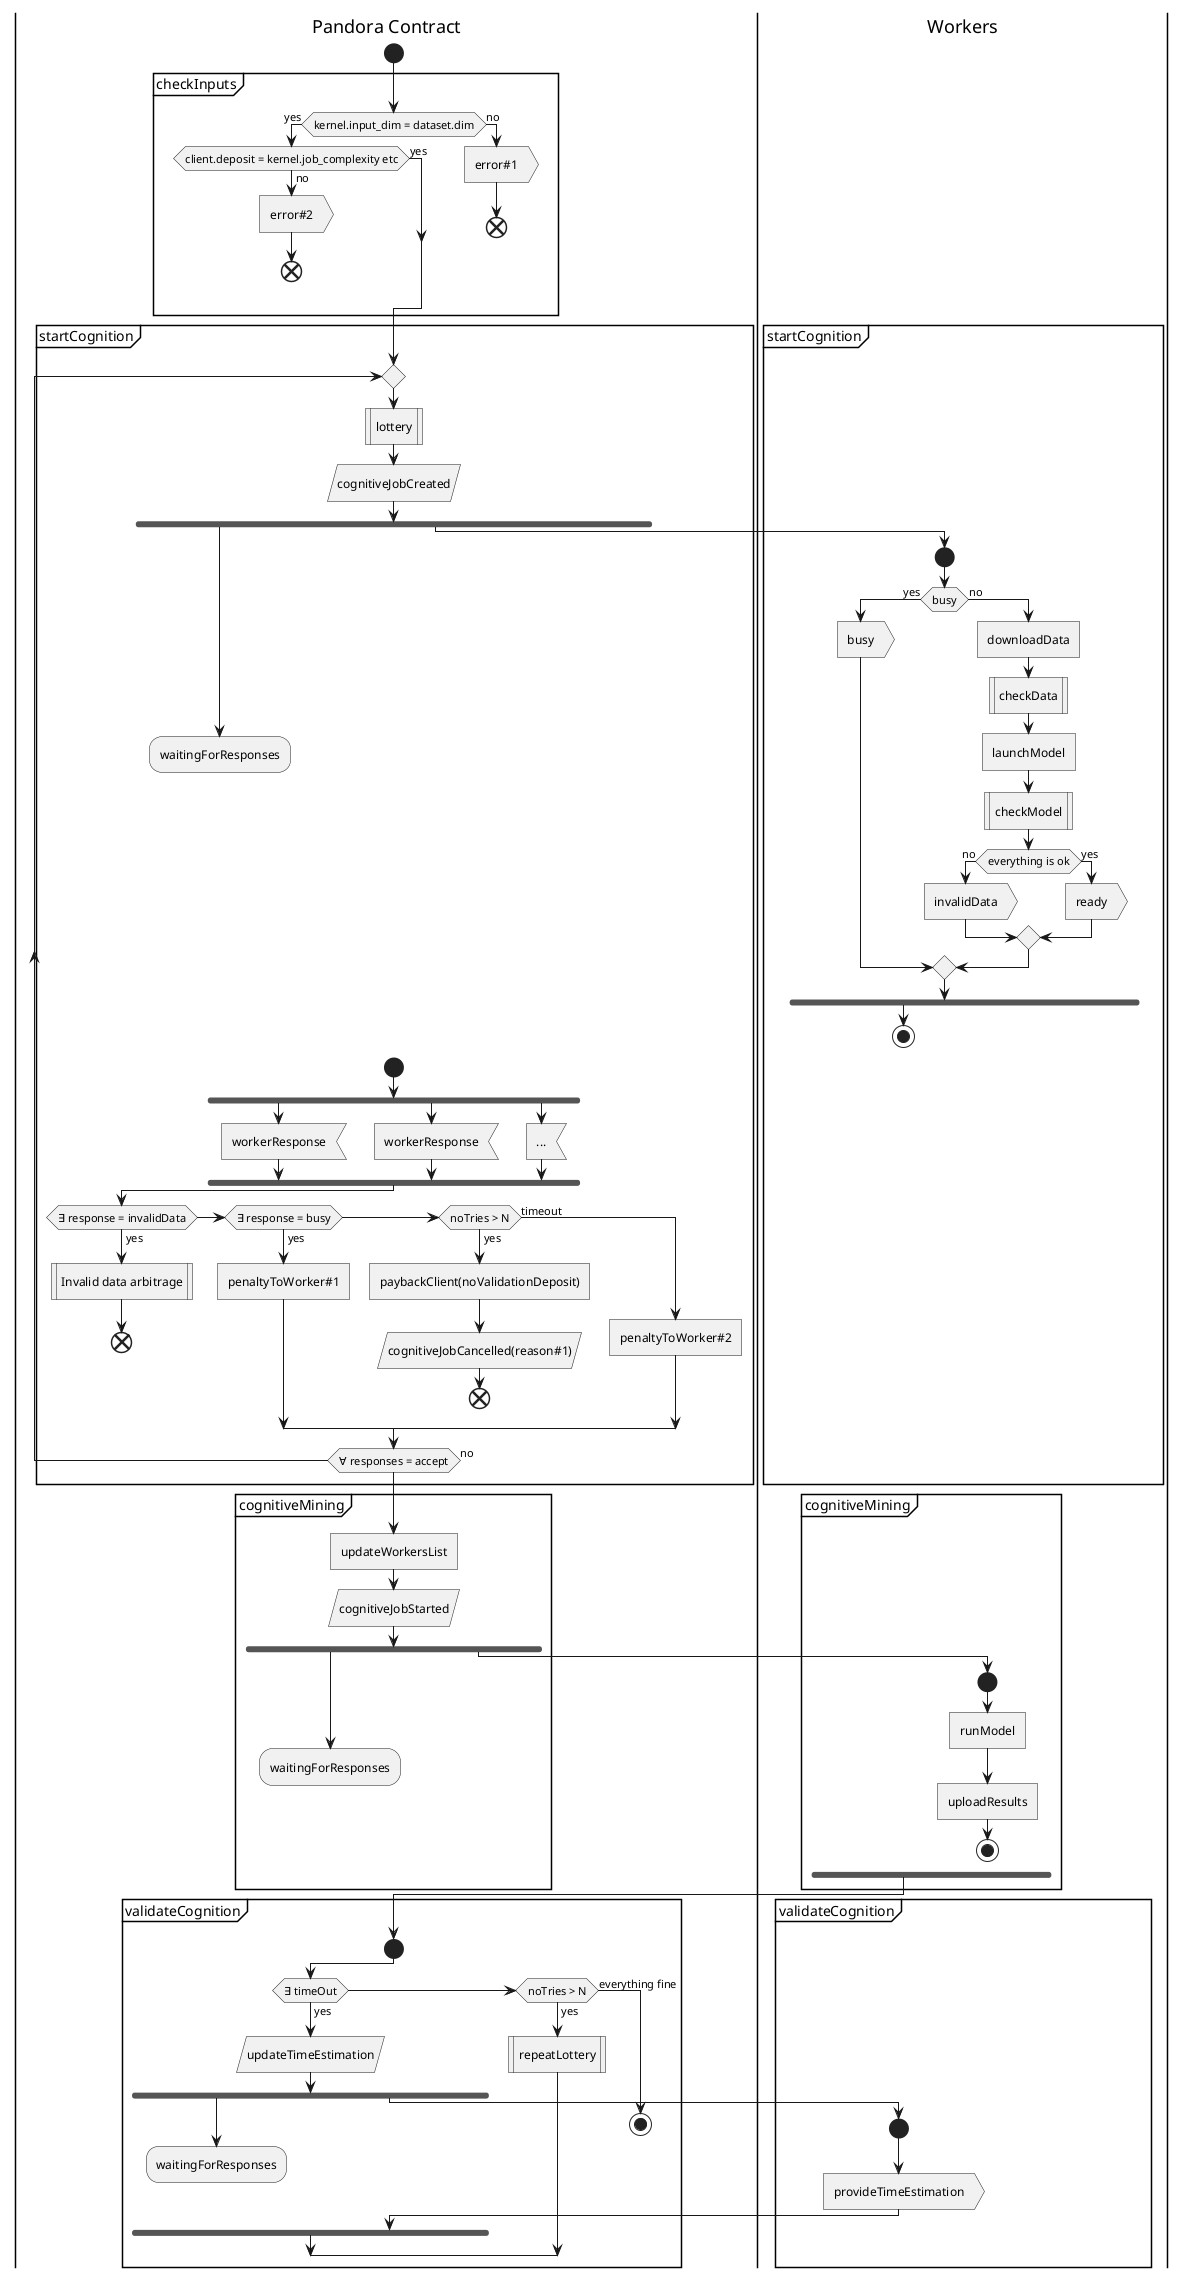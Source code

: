 @startuml
|Pandora Contract|
|Workers|

|Pandora Contract|
start

partition checkInputs {
  if (kernel.input_dim = dataset.dim) then (yes)
    if (client.deposit = kernel.job_complexity etc) then (yes)
    else (no)
      :error#2>
      end
    endif
  else (no)
    :error#1>
    end
  endif
}

partition startCognition {
  repeat

    :lottery|
    :cognitiveJobCreated/
    fork
      :waitingForResponses;
      detach
    fork again
      |Workers|
      start
      if (busy) then (yes)
        :busy>
      else (no)
        :downloadData]
        :checkData|
        :launchModel]
        :checkModel|
        if (everything is ok) then (no)
          :invalidData>
        else (yes)
          :ready>
        endif
      endif
    end fork
    stop

    |Pandora Contract|
    start
    fork
      :workerResponse<
    fork again
      :workerResponse<
    fork again
      :...<
    end fork

    if (∃ response = invalidData) then (yes)
      :Invalid data arbitrage|
      end
    elseif (∃ response = busy) then (yes)
      :penaltyToWorker#1]
    elseif (noTries > N) then (yes)
      :paybackClient(noValidationDeposit)]
      :cognitiveJobCancelled(reason#1)/
      end
    else (timeout)
      :penaltyToWorker#2]
    endif
  repeat while (∀ responses = accept) is (no)
}

partition cognitiveMining {
  :updateWorkersList]
  :cognitiveJobStarted/
  fork
    :waitingForResponses;
    detach
  fork again
    |Workers|
    start
    :runModel]
    :uploadResults]
    stop
  end fork
}

|Pandora Contract|
partition validateCognition {
  start
  if (∃ timeOut) then (yes)
    :updateTimeEstimation/
    fork
      :waitingForResponses;
      detach
    fork again
      |Workers|
      start
      :provideTimeEstimation>
      |Pandora Contract|
    end fork
  elseif (noTries > N) then (yes)
    :repeatLottery|
  else (everything fine)
    stop
  endif
}
@enduml
